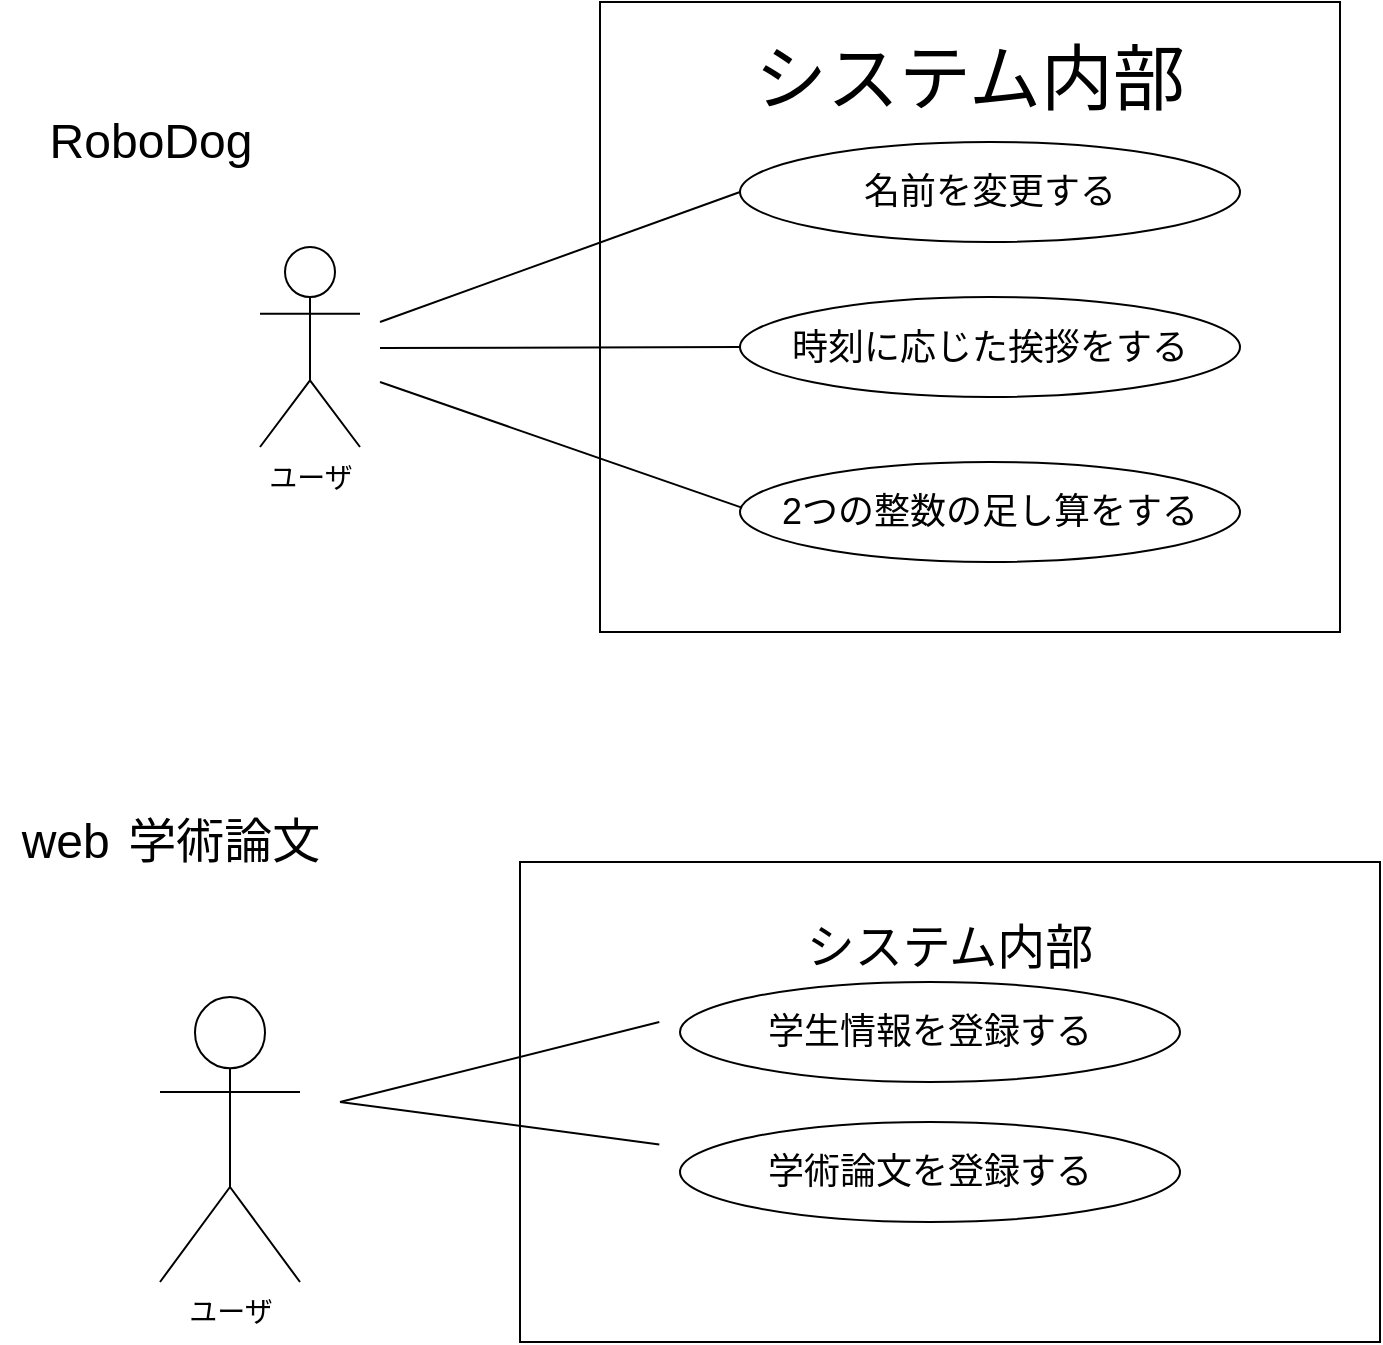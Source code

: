 <mxfile>
    <diagram id="q9QwUgoQBEboPoetcFe4" name="ページ1">
        <mxGraphModel dx="312" dy="1638" grid="1" gridSize="10" guides="1" tooltips="1" connect="1" arrows="1" fold="1" page="1" pageScale="1" pageWidth="827" pageHeight="1169" math="0" shadow="0">
            <root>
                <mxCell id="0"/>
                <mxCell id="1" parent="0"/>
                <mxCell id="2" value="&lt;span style=&quot;font-size: 24px;&quot;&gt;RoboDog&lt;/span&gt;" style="text;html=1;align=center;verticalAlign=middle;resizable=0;points=[];autosize=1;strokeColor=none;fillColor=none;" parent="1" vertex="1">
                    <mxGeometry x="55" y="30" width="120" height="40" as="geometry"/>
                </mxCell>
                <mxCell id="4" value="&lt;font style=&quot;font-size: 14px;&quot;&gt;ユーザ&lt;/font&gt;" style="shape=umlActor;verticalLabelPosition=bottom;verticalAlign=top;html=1;" parent="1" vertex="1">
                    <mxGeometry x="170" y="102.5" width="50" height="100" as="geometry"/>
                </mxCell>
                <mxCell id="5" value="&lt;font style=&quot;font-size: 36px;&quot;&gt;システム内部&lt;/font&gt;&lt;div&gt;&lt;span style=&quot;font-size: 24px;&quot;&gt;&lt;br&gt;&lt;/span&gt;&lt;/div&gt;&lt;div&gt;&lt;span style=&quot;font-size: 24px;&quot;&gt;&lt;br&gt;&lt;/span&gt;&lt;/div&gt;&lt;div&gt;&lt;span style=&quot;font-size: 24px;&quot;&gt;&lt;br&gt;&lt;/span&gt;&lt;div&gt;&lt;font size=&quot;3&quot; style=&quot;&quot;&gt;&lt;br&gt;&lt;/font&gt;&lt;/div&gt;&lt;div&gt;&lt;font size=&quot;3&quot; style=&quot;&quot;&gt;&lt;br&gt;&lt;/font&gt;&lt;/div&gt;&lt;div&gt;&lt;font style=&quot;font-size: 24px;&quot;&gt;&lt;br&gt;&lt;/font&gt;&lt;/div&gt;&lt;div&gt;&lt;font style=&quot;font-size: 24px;&quot;&gt;&lt;br&gt;&lt;/font&gt;&lt;/div&gt;&lt;div&gt;&lt;font style=&quot;font-size: 24px;&quot;&gt;&lt;br&gt;&lt;/font&gt;&lt;/div&gt;&lt;div&gt;&lt;font style=&quot;font-size: 24px;&quot;&gt;&lt;br&gt;&lt;/font&gt;&lt;/div&gt;&lt;/div&gt;" style="rounded=0;whiteSpace=wrap;html=1;" parent="1" vertex="1">
                    <mxGeometry x="340" y="-20" width="370" height="315" as="geometry"/>
                </mxCell>
                <mxCell id="6" value="" style="endArrow=none;html=1;entryX=0.005;entryY=0.459;entryDx=0;entryDy=0;entryPerimeter=0;" parent="1" target="9" edge="1">
                    <mxGeometry width="50" height="50" relative="1" as="geometry">
                        <mxPoint x="230" y="170" as="sourcePoint"/>
                        <mxPoint x="399.94" y="210.97" as="targetPoint"/>
                    </mxGeometry>
                </mxCell>
                <mxCell id="7" value="" style="endArrow=none;html=1;entryX=0;entryY=0.5;entryDx=0;entryDy=0;" parent="1" target="19" edge="1">
                    <mxGeometry width="50" height="50" relative="1" as="geometry">
                        <mxPoint x="230" y="140" as="sourcePoint"/>
                        <mxPoint x="330" y="120" as="targetPoint"/>
                    </mxGeometry>
                </mxCell>
                <mxCell id="8" value="&lt;span style=&quot;font-size: 18px;&quot;&gt;時刻に応じた挨拶をする&lt;/span&gt;" style="ellipse;whiteSpace=wrap;html=1;" parent="1" vertex="1">
                    <mxGeometry x="410" y="127.5" width="250" height="50" as="geometry"/>
                </mxCell>
                <mxCell id="9" value="&lt;span style=&quot;font-size: 18px;&quot;&gt;2つの整数の足し算をする&lt;/span&gt;" style="ellipse;whiteSpace=wrap;html=1;" parent="1" vertex="1">
                    <mxGeometry x="410" y="210" width="250" height="50" as="geometry"/>
                </mxCell>
                <mxCell id="12" value="&lt;font style=&quot;font-size: 24px;&quot;&gt;web&lt;span style=&quot;white-space: pre;&quot;&gt;&#x9;&lt;/span&gt;学術論文&lt;/font&gt;" style="text;html=1;align=center;verticalAlign=middle;resizable=0;points=[];autosize=1;strokeColor=none;fillColor=none;" parent="1" vertex="1">
                    <mxGeometry x="40" y="380" width="170" height="40" as="geometry"/>
                </mxCell>
                <mxCell id="13" value="&lt;font style=&quot;font-size: 14px;&quot;&gt;ユーザ&lt;/font&gt;" style="shape=umlActor;verticalLabelPosition=bottom;verticalAlign=top;html=1;" parent="1" vertex="1">
                    <mxGeometry x="120" y="477.5" width="70" height="142.5" as="geometry"/>
                </mxCell>
                <mxCell id="14" value="&lt;font style=&quot;font-size: 24px;&quot;&gt;システム内部&lt;/font&gt;&lt;div&gt;&lt;font size=&quot;3&quot; style=&quot;&quot;&gt;&lt;br&gt;&lt;/font&gt;&lt;/div&gt;&lt;div&gt;&lt;font size=&quot;3&quot; style=&quot;&quot;&gt;&lt;br&gt;&lt;/font&gt;&lt;/div&gt;&lt;div&gt;&lt;font style=&quot;font-size: 24px;&quot;&gt;&lt;br&gt;&lt;/font&gt;&lt;/div&gt;&lt;div&gt;&lt;font style=&quot;font-size: 24px;&quot;&gt;&lt;br&gt;&lt;/font&gt;&lt;/div&gt;&lt;div&gt;&lt;font style=&quot;font-size: 24px;&quot;&gt;&lt;br&gt;&lt;/font&gt;&lt;/div&gt;&lt;div&gt;&lt;font style=&quot;font-size: 24px;&quot;&gt;&lt;br&gt;&lt;/font&gt;&lt;/div&gt;" style="rounded=0;whiteSpace=wrap;html=1;" parent="1" vertex="1">
                    <mxGeometry x="300" y="410" width="430" height="240" as="geometry"/>
                </mxCell>
                <mxCell id="15" value="" style="endArrow=none;html=1;entryX=0.162;entryY=0.638;entryDx=0;entryDy=0;entryPerimeter=0;" parent="1" edge="1">
                    <mxGeometry width="50" height="50" relative="1" as="geometry">
                        <mxPoint x="210" y="530" as="sourcePoint"/>
                        <mxPoint x="369.66" y="551.2" as="targetPoint"/>
                    </mxGeometry>
                </mxCell>
                <mxCell id="16" value="" style="endArrow=none;html=1;entryX=0.162;entryY=0.383;entryDx=0;entryDy=0;entryPerimeter=0;" parent="1" edge="1">
                    <mxGeometry width="50" height="50" relative="1" as="geometry">
                        <mxPoint x="210" y="530" as="sourcePoint"/>
                        <mxPoint x="369.66" y="490.0" as="targetPoint"/>
                    </mxGeometry>
                </mxCell>
                <mxCell id="17" value="&lt;font style=&quot;font-size: 18px;&quot;&gt;学生情報を登録する&lt;/font&gt;" style="ellipse;whiteSpace=wrap;html=1;" parent="1" vertex="1">
                    <mxGeometry x="380" y="470" width="250" height="50" as="geometry"/>
                </mxCell>
                <mxCell id="18" value="&lt;font style=&quot;font-size: 18px;&quot;&gt;学術論文を登録する&lt;/font&gt;" style="ellipse;whiteSpace=wrap;html=1;" parent="1" vertex="1">
                    <mxGeometry x="380" y="540" width="250" height="50" as="geometry"/>
                </mxCell>
                <mxCell id="19" value="&lt;span style=&quot;font-size: 18px;&quot;&gt;名前を変更する&lt;/span&gt;" style="ellipse;whiteSpace=wrap;html=1;" vertex="1" parent="1">
                    <mxGeometry x="410" y="50" width="250" height="50" as="geometry"/>
                </mxCell>
                <mxCell id="20" value="" style="endArrow=none;html=1;entryX=0;entryY=0.5;entryDx=0;entryDy=0;" edge="1" parent="1" target="8">
                    <mxGeometry width="50" height="50" relative="1" as="geometry">
                        <mxPoint x="230" y="153" as="sourcePoint"/>
                        <mxPoint x="402" y="147.6" as="targetPoint"/>
                    </mxGeometry>
                </mxCell>
            </root>
        </mxGraphModel>
    </diagram>
</mxfile>